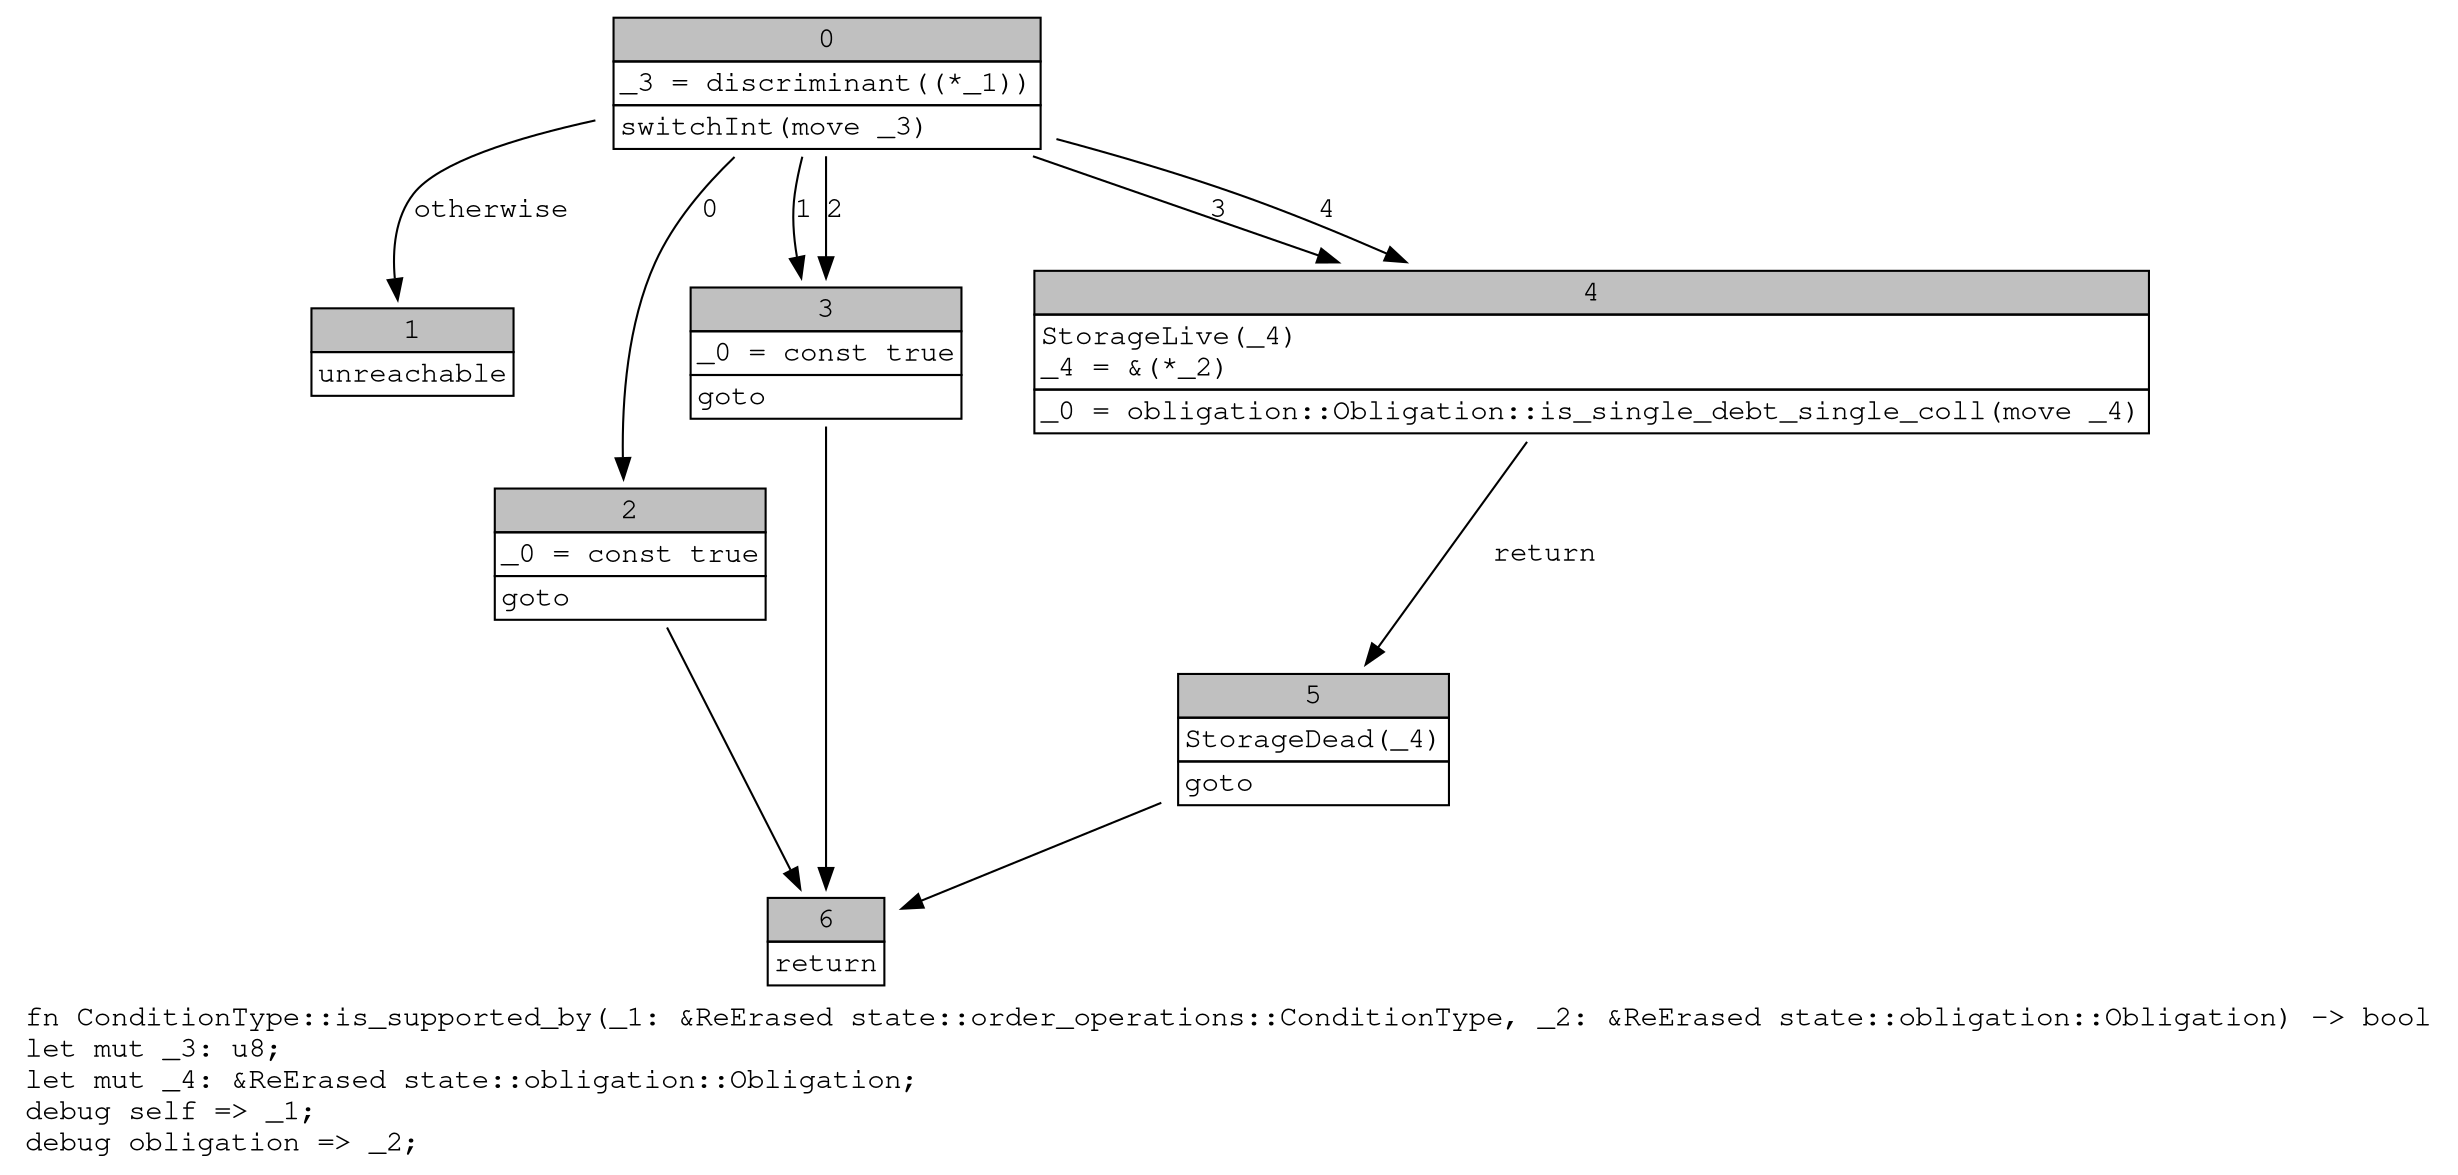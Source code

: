 digraph Mir_0_1786 {
    graph [fontname="Courier, monospace"];
    node [fontname="Courier, monospace"];
    edge [fontname="Courier, monospace"];
    label=<fn ConditionType::is_supported_by(_1: &amp;ReErased state::order_operations::ConditionType, _2: &amp;ReErased state::obligation::Obligation) -&gt; bool<br align="left"/>let mut _3: u8;<br align="left"/>let mut _4: &amp;ReErased state::obligation::Obligation;<br align="left"/>debug self =&gt; _1;<br align="left"/>debug obligation =&gt; _2;<br align="left"/>>;
    bb0__0_1786 [shape="none", label=<<table border="0" cellborder="1" cellspacing="0"><tr><td bgcolor="gray" align="center" colspan="1">0</td></tr><tr><td align="left" balign="left">_3 = discriminant((*_1))<br/></td></tr><tr><td align="left">switchInt(move _3)</td></tr></table>>];
    bb1__0_1786 [shape="none", label=<<table border="0" cellborder="1" cellspacing="0"><tr><td bgcolor="gray" align="center" colspan="1">1</td></tr><tr><td align="left">unreachable</td></tr></table>>];
    bb2__0_1786 [shape="none", label=<<table border="0" cellborder="1" cellspacing="0"><tr><td bgcolor="gray" align="center" colspan="1">2</td></tr><tr><td align="left" balign="left">_0 = const true<br/></td></tr><tr><td align="left">goto</td></tr></table>>];
    bb3__0_1786 [shape="none", label=<<table border="0" cellborder="1" cellspacing="0"><tr><td bgcolor="gray" align="center" colspan="1">3</td></tr><tr><td align="left" balign="left">_0 = const true<br/></td></tr><tr><td align="left">goto</td></tr></table>>];
    bb4__0_1786 [shape="none", label=<<table border="0" cellborder="1" cellspacing="0"><tr><td bgcolor="gray" align="center" colspan="1">4</td></tr><tr><td align="left" balign="left">StorageLive(_4)<br/>_4 = &amp;(*_2)<br/></td></tr><tr><td align="left">_0 = obligation::Obligation::is_single_debt_single_coll(move _4)</td></tr></table>>];
    bb5__0_1786 [shape="none", label=<<table border="0" cellborder="1" cellspacing="0"><tr><td bgcolor="gray" align="center" colspan="1">5</td></tr><tr><td align="left" balign="left">StorageDead(_4)<br/></td></tr><tr><td align="left">goto</td></tr></table>>];
    bb6__0_1786 [shape="none", label=<<table border="0" cellborder="1" cellspacing="0"><tr><td bgcolor="gray" align="center" colspan="1">6</td></tr><tr><td align="left">return</td></tr></table>>];
    bb0__0_1786 -> bb2__0_1786 [label="0"];
    bb0__0_1786 -> bb3__0_1786 [label="1"];
    bb0__0_1786 -> bb3__0_1786 [label="2"];
    bb0__0_1786 -> bb4__0_1786 [label="3"];
    bb0__0_1786 -> bb4__0_1786 [label="4"];
    bb0__0_1786 -> bb1__0_1786 [label="otherwise"];
    bb2__0_1786 -> bb6__0_1786 [label=""];
    bb3__0_1786 -> bb6__0_1786 [label=""];
    bb4__0_1786 -> bb5__0_1786 [label="return"];
    bb5__0_1786 -> bb6__0_1786 [label=""];
}
